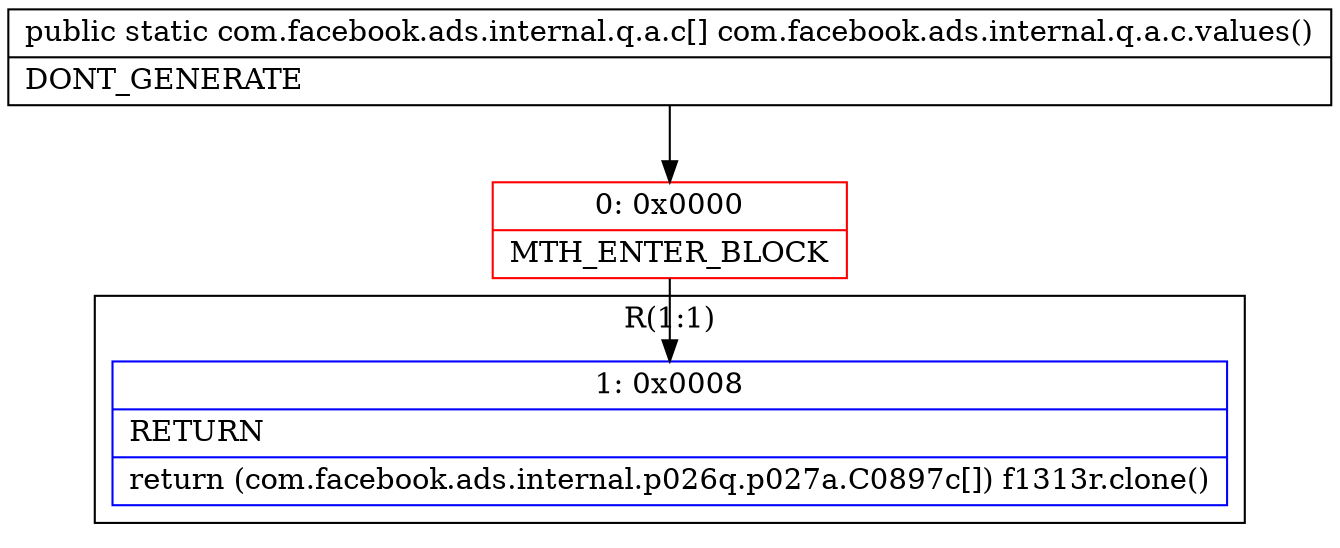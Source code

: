 digraph "CFG forcom.facebook.ads.internal.q.a.c.values()[Lcom\/facebook\/ads\/internal\/q\/a\/c;" {
subgraph cluster_Region_2127805473 {
label = "R(1:1)";
node [shape=record,color=blue];
Node_1 [shape=record,label="{1\:\ 0x0008|RETURN\l|return (com.facebook.ads.internal.p026q.p027a.C0897c[]) f1313r.clone()\l}"];
}
Node_0 [shape=record,color=red,label="{0\:\ 0x0000|MTH_ENTER_BLOCK\l}"];
MethodNode[shape=record,label="{public static com.facebook.ads.internal.q.a.c[] com.facebook.ads.internal.q.a.c.values()  | DONT_GENERATE\l}"];
MethodNode -> Node_0;
Node_0 -> Node_1;
}

